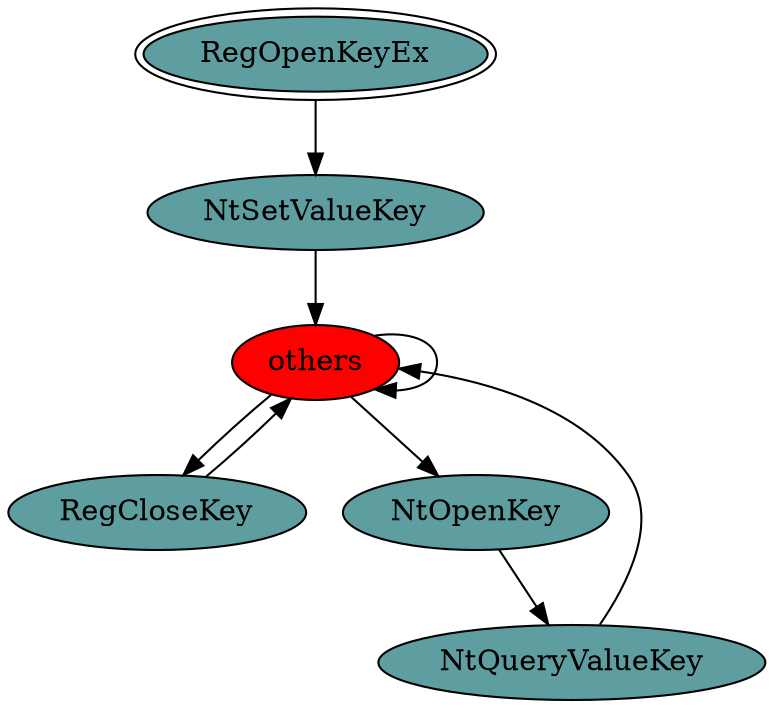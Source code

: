 digraph "./REPORTS/6729/API_PER_CATEGORY/RegSetKeyValue.exe_5608_Registry_API_per_Category_Transition_Matrix" {
	RegOpenKeyEx [label=RegOpenKeyEx fillcolor=cadetblue peripheries=2 style=filled]
	NtSetValueKey [label=NtSetValueKey fillcolor=cadetblue style=filled]
	RegOpenKeyEx -> NtSetValueKey [label=""]
	others [label=others fillcolor=red style=filled]
	NtSetValueKey -> others [label=""]
	others -> others [label=""]
	RegCloseKey [label=RegCloseKey fillcolor=cadetblue style=filled]
	others -> RegCloseKey [label=""]
	NtOpenKey [label=NtOpenKey fillcolor=cadetblue style=filled]
	others -> NtOpenKey [label=""]
	RegCloseKey -> others [label=""]
	NtQueryValueKey [label=NtQueryValueKey fillcolor=cadetblue style=filled]
	NtOpenKey -> NtQueryValueKey [label=""]
	NtQueryValueKey -> others [label=""]
}
